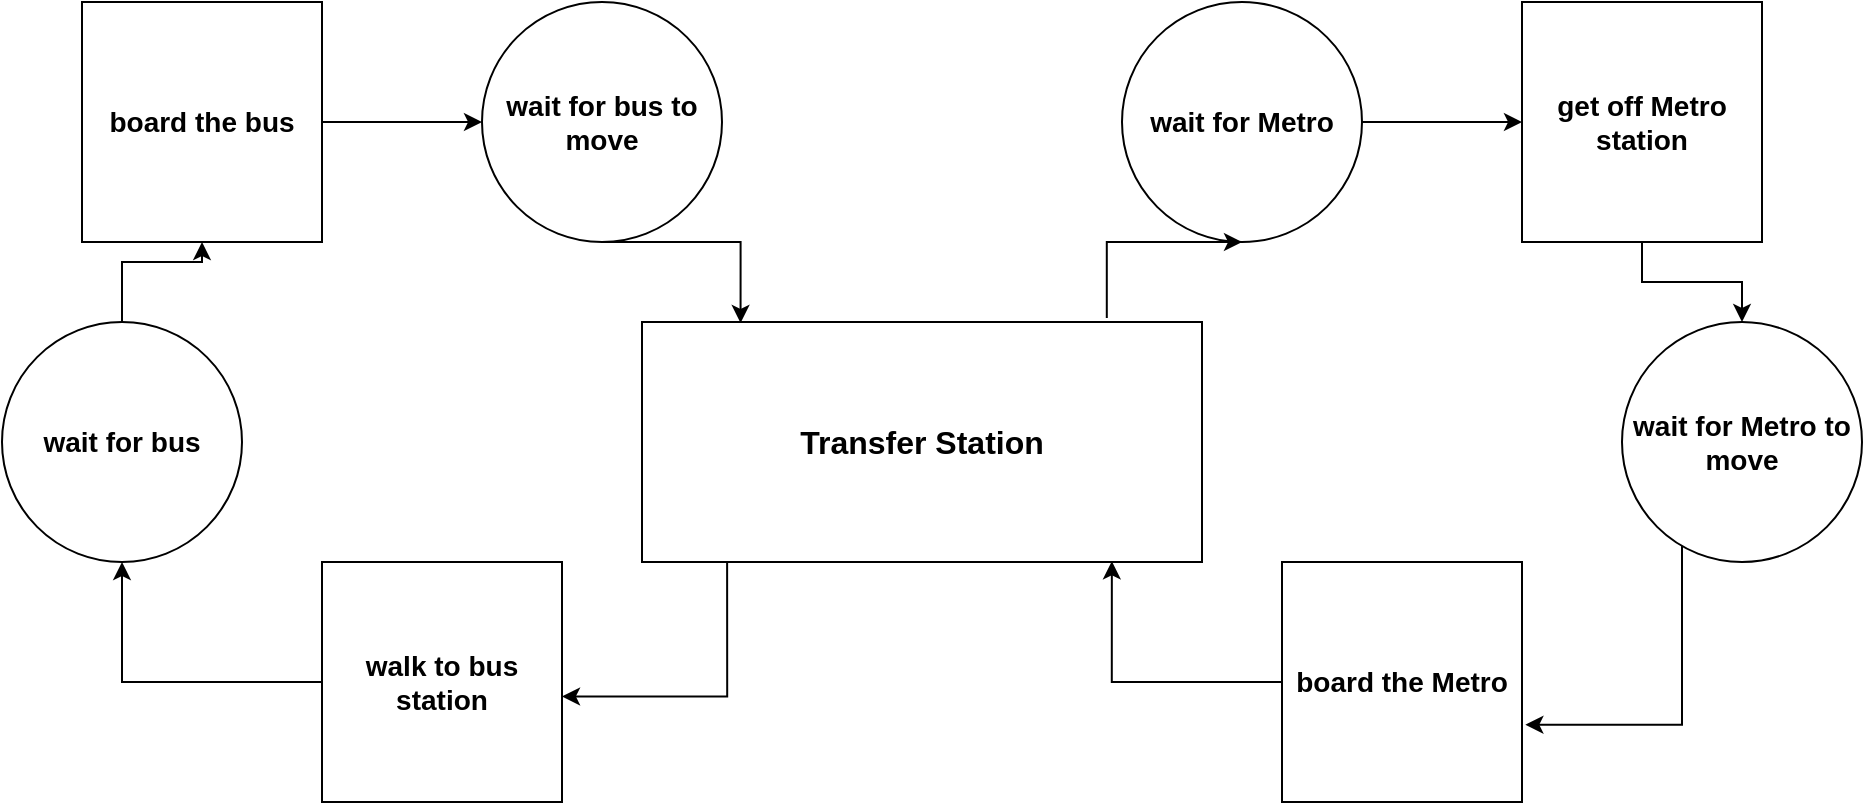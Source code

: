 <mxfile version="24.2.5" type="device">
  <diagram name="第 1 页" id="T55oCx6T3UNSbYCQgQW6">
    <mxGraphModel dx="1434" dy="836" grid="1" gridSize="10" guides="1" tooltips="1" connect="1" arrows="1" fold="1" page="1" pageScale="1" pageWidth="827" pageHeight="1169" math="0" shadow="0">
      <root>
        <mxCell id="0" />
        <mxCell id="1" parent="0" />
        <mxCell id="GPFPH4pABVegRnzaFm7f-19" style="edgeStyle=orthogonalEdgeStyle;rounded=0;orthogonalLoop=1;jettySize=auto;html=1;" edge="1" parent="1" source="GPFPH4pABVegRnzaFm7f-7" target="GPFPH4pABVegRnzaFm7f-11">
          <mxGeometry relative="1" as="geometry">
            <Array as="points">
              <mxPoint x="60" y="850" />
              <mxPoint x="100" y="850" />
            </Array>
          </mxGeometry>
        </mxCell>
        <mxCell id="GPFPH4pABVegRnzaFm7f-7" value="&lt;font style=&quot;font-size: 14px;&quot;&gt;&lt;b&gt;wait for bus&lt;/b&gt;&lt;/font&gt;" style="ellipse;whiteSpace=wrap;html=1;aspect=fixed;" vertex="1" parent="1">
          <mxGeometry y="880" width="120" height="120" as="geometry" />
        </mxCell>
        <mxCell id="GPFPH4pABVegRnzaFm7f-25" style="edgeStyle=orthogonalEdgeStyle;rounded=0;orthogonalLoop=1;jettySize=auto;html=1;" edge="1" parent="1" source="GPFPH4pABVegRnzaFm7f-8" target="GPFPH4pABVegRnzaFm7f-15">
          <mxGeometry relative="1" as="geometry" />
        </mxCell>
        <mxCell id="GPFPH4pABVegRnzaFm7f-8" value="&lt;b&gt;&lt;font style=&quot;font-size: 14px;&quot;&gt;wait for Metro&lt;/font&gt;&lt;/b&gt;" style="ellipse;whiteSpace=wrap;html=1;aspect=fixed;" vertex="1" parent="1">
          <mxGeometry x="560" y="720" width="120" height="120" as="geometry" />
        </mxCell>
        <mxCell id="GPFPH4pABVegRnzaFm7f-23" style="edgeStyle=orthogonalEdgeStyle;rounded=0;orthogonalLoop=1;jettySize=auto;html=1;entryX=0.5;entryY=1;entryDx=0;entryDy=0;" edge="1" parent="1" source="GPFPH4pABVegRnzaFm7f-10" target="GPFPH4pABVegRnzaFm7f-7">
          <mxGeometry relative="1" as="geometry" />
        </mxCell>
        <mxCell id="GPFPH4pABVegRnzaFm7f-10" value="&lt;b&gt;&lt;font style=&quot;font-size: 14px;&quot;&gt;walk to bus station&lt;/font&gt;&lt;/b&gt;" style="whiteSpace=wrap;html=1;aspect=fixed;" vertex="1" parent="1">
          <mxGeometry x="160" y="1000" width="120" height="120" as="geometry" />
        </mxCell>
        <mxCell id="GPFPH4pABVegRnzaFm7f-20" style="edgeStyle=orthogonalEdgeStyle;rounded=0;orthogonalLoop=1;jettySize=auto;html=1;" edge="1" parent="1" source="GPFPH4pABVegRnzaFm7f-11" target="GPFPH4pABVegRnzaFm7f-13">
          <mxGeometry relative="1" as="geometry" />
        </mxCell>
        <mxCell id="GPFPH4pABVegRnzaFm7f-11" value="&lt;font style=&quot;font-size: 14px;&quot;&gt;&lt;b&gt;board the bus&lt;/b&gt;&lt;/font&gt;" style="whiteSpace=wrap;html=1;aspect=fixed;" vertex="1" parent="1">
          <mxGeometry x="40" y="720" width="120" height="120" as="geometry" />
        </mxCell>
        <mxCell id="GPFPH4pABVegRnzaFm7f-12" value="&lt;b&gt;&lt;font style=&quot;font-size: 14px;&quot;&gt;board the Metro&lt;/font&gt;&lt;/b&gt;" style="whiteSpace=wrap;html=1;aspect=fixed;" vertex="1" parent="1">
          <mxGeometry x="640" y="1000" width="120" height="120" as="geometry" />
        </mxCell>
        <mxCell id="GPFPH4pABVegRnzaFm7f-13" value="&lt;font style=&quot;font-size: 14px;&quot;&gt;&lt;b&gt;wait for bus to move&lt;/b&gt;&lt;/font&gt;" style="ellipse;whiteSpace=wrap;html=1;aspect=fixed;" vertex="1" parent="1">
          <mxGeometry x="240" y="720" width="120" height="120" as="geometry" />
        </mxCell>
        <mxCell id="GPFPH4pABVegRnzaFm7f-26" style="edgeStyle=orthogonalEdgeStyle;rounded=0;orthogonalLoop=1;jettySize=auto;html=1;entryX=0.5;entryY=0;entryDx=0;entryDy=0;" edge="1" parent="1" source="GPFPH4pABVegRnzaFm7f-15" target="GPFPH4pABVegRnzaFm7f-16">
          <mxGeometry relative="1" as="geometry" />
        </mxCell>
        <mxCell id="GPFPH4pABVegRnzaFm7f-15" value="&lt;b&gt;&lt;font style=&quot;font-size: 14px;&quot;&gt;get off Metro station&lt;/font&gt;&lt;/b&gt;" style="whiteSpace=wrap;html=1;aspect=fixed;" vertex="1" parent="1">
          <mxGeometry x="760" y="720" width="120" height="120" as="geometry" />
        </mxCell>
        <mxCell id="GPFPH4pABVegRnzaFm7f-16" value="&lt;b&gt;&lt;font style=&quot;font-size: 14px;&quot;&gt;wait for Metro to move&lt;/font&gt;&lt;/b&gt;" style="ellipse;whiteSpace=wrap;html=1;aspect=fixed;" vertex="1" parent="1">
          <mxGeometry x="810" y="880" width="120" height="120" as="geometry" />
        </mxCell>
        <mxCell id="GPFPH4pABVegRnzaFm7f-24" style="edgeStyle=orthogonalEdgeStyle;rounded=0;orthogonalLoop=1;jettySize=auto;html=1;exitX=0.83;exitY=-0.017;exitDx=0;exitDy=0;exitPerimeter=0;" edge="1" parent="1" source="GPFPH4pABVegRnzaFm7f-18" target="GPFPH4pABVegRnzaFm7f-8">
          <mxGeometry relative="1" as="geometry">
            <Array as="points">
              <mxPoint x="552" y="840" />
            </Array>
          </mxGeometry>
        </mxCell>
        <mxCell id="GPFPH4pABVegRnzaFm7f-18" value="&lt;span style=&quot;font-family: &amp;quot;PingFang SC&amp;quot;, Arial, &amp;quot;Hiragino Sans GB&amp;quot;, STHeiti, &amp;quot;Microsoft YaHei&amp;quot;, &amp;quot;WenQuanYi Micro Hei&amp;quot;, sans-serif; font-size: 16px; font-variant-ligatures: no-common-ligatures; font-weight: 600; text-align: start; background-color: rgb(255, 255, 255);&quot;&gt;Transfer Station&lt;/span&gt;" style="rounded=0;whiteSpace=wrap;html=1;fillStyle=auto;fillColor=default;" vertex="1" parent="1">
          <mxGeometry x="320" y="880" width="280" height="120" as="geometry" />
        </mxCell>
        <mxCell id="GPFPH4pABVegRnzaFm7f-21" style="edgeStyle=orthogonalEdgeStyle;rounded=0;orthogonalLoop=1;jettySize=auto;html=1;entryX=0.176;entryY=0.004;entryDx=0;entryDy=0;entryPerimeter=0;" edge="1" parent="1" source="GPFPH4pABVegRnzaFm7f-13" target="GPFPH4pABVegRnzaFm7f-18">
          <mxGeometry relative="1" as="geometry">
            <Array as="points">
              <mxPoint x="369" y="840" />
            </Array>
          </mxGeometry>
        </mxCell>
        <mxCell id="GPFPH4pABVegRnzaFm7f-22" style="edgeStyle=orthogonalEdgeStyle;rounded=0;orthogonalLoop=1;jettySize=auto;html=1;entryX=1;entryY=0.56;entryDx=0;entryDy=0;entryPerimeter=0;exitX=0.152;exitY=1.004;exitDx=0;exitDy=0;exitPerimeter=0;" edge="1" parent="1" source="GPFPH4pABVegRnzaFm7f-18" target="GPFPH4pABVegRnzaFm7f-10">
          <mxGeometry relative="1" as="geometry" />
        </mxCell>
        <mxCell id="GPFPH4pABVegRnzaFm7f-27" style="edgeStyle=orthogonalEdgeStyle;rounded=0;orthogonalLoop=1;jettySize=auto;html=1;entryX=1.014;entryY=0.678;entryDx=0;entryDy=0;entryPerimeter=0;" edge="1" parent="1" source="GPFPH4pABVegRnzaFm7f-16" target="GPFPH4pABVegRnzaFm7f-12">
          <mxGeometry relative="1" as="geometry">
            <Array as="points">
              <mxPoint x="840" y="1081" />
            </Array>
          </mxGeometry>
        </mxCell>
        <mxCell id="GPFPH4pABVegRnzaFm7f-28" style="edgeStyle=orthogonalEdgeStyle;rounded=0;orthogonalLoop=1;jettySize=auto;html=1;entryX=0.839;entryY=0.997;entryDx=0;entryDy=0;entryPerimeter=0;" edge="1" parent="1" source="GPFPH4pABVegRnzaFm7f-12" target="GPFPH4pABVegRnzaFm7f-18">
          <mxGeometry relative="1" as="geometry" />
        </mxCell>
      </root>
    </mxGraphModel>
  </diagram>
</mxfile>
